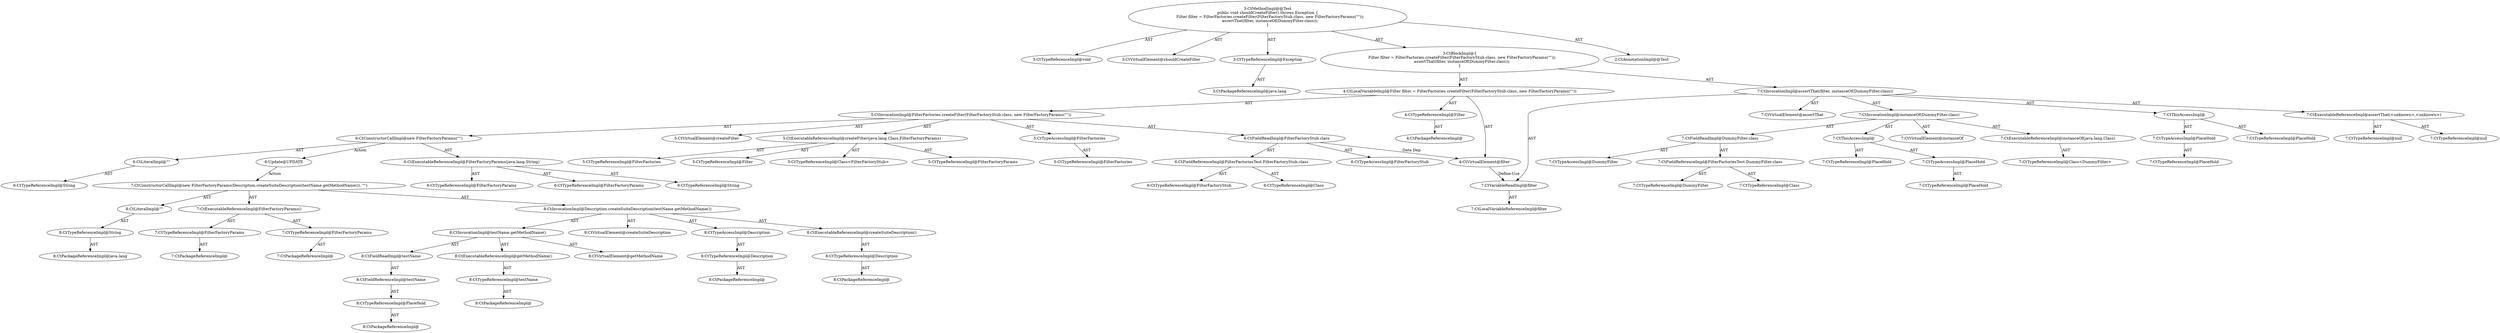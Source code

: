 digraph "shouldCreateFilter#?" {
0 [label="3:CtTypeReferenceImpl@void" shape=ellipse]
1 [label="3:CtVirtualElement@shouldCreateFilter" shape=ellipse]
2 [label="3:CtTypeReferenceImpl@Exception" shape=ellipse]
3 [label="3:CtPackageReferenceImpl@java.lang" shape=ellipse]
4 [label="4:CtTypeReferenceImpl@Filter" shape=ellipse]
5 [label="4:CtPackageReferenceImpl@" shape=ellipse]
6 [label="5:CtExecutableReferenceImpl@createFilter(java.lang.Class,FilterFactoryParams)" shape=ellipse]
7 [label="5:CtTypeReferenceImpl@FilterFactories" shape=ellipse]
8 [label="5:CtTypeReferenceImpl@Filter" shape=ellipse]
9 [label="5:CtTypeReferenceImpl@Class<FilterFactoryStub>" shape=ellipse]
10 [label="5:CtTypeReferenceImpl@FilterFactoryParams" shape=ellipse]
11 [label="5:CtVirtualElement@createFilter" shape=ellipse]
12 [label="5:CtTypeAccessImpl@FilterFactories" shape=ellipse]
13 [label="5:CtTypeReferenceImpl@FilterFactories" shape=ellipse]
14 [label="6:CtFieldReferenceImpl@FilterFactoriesTest.FilterFactoryStub.class" shape=ellipse]
15 [label="6:CtTypeReferenceImpl@FilterFactoryStub" shape=ellipse]
16 [label="6:CtTypeReferenceImpl@Class" shape=ellipse]
17 [label="6:CtFieldReadImpl@FilterFactoryStub.class" shape=ellipse]
18 [label="6:CtTypeAccessImpl@FilterFactoryStub" shape=ellipse]
19 [label="6:CtExecutableReferenceImpl@FilterFactoryParams(java.lang.String)" shape=ellipse]
20 [label="6:CtTypeReferenceImpl@FilterFactoryParams" shape=ellipse]
21 [label="6:CtTypeReferenceImpl@FilterFactoryParams" shape=ellipse]
22 [label="6:CtTypeReferenceImpl@String" shape=ellipse]
23 [label="6:CtLiteralImpl@\"\"" shape=ellipse]
24 [label="6:CtTypeReferenceImpl@String" shape=ellipse]
25 [label="6:CtConstructorCallImpl@new FilterFactoryParams(\"\")" shape=ellipse]
26 [label="5:CtInvocationImpl@FilterFactories.createFilter(FilterFactoryStub.class, new FilterFactoryParams(\"\"))" shape=ellipse]
27 [label="4:CtVirtualElement@filter" shape=ellipse]
28 [label="4:CtLocalVariableImpl@Filter filter = FilterFactories.createFilter(FilterFactoryStub.class, new FilterFactoryParams(\"\"))" shape=ellipse]
29 [label="7:CtExecutableReferenceImpl@assertThat(<unknown>,<unknown>)" shape=ellipse]
30 [label="7:CtTypeReferenceImpl@null" shape=ellipse]
31 [label="7:CtTypeReferenceImpl@null" shape=ellipse]
32 [label="7:CtVirtualElement@assertThat" shape=ellipse]
33 [label="7:CtTypeAccessImpl@PlaceHold" shape=ellipse]
34 [label="7:CtTypeReferenceImpl@PlaceHold" shape=ellipse]
35 [label="7:CtThisAccessImpl@" shape=ellipse]
36 [label="7:CtTypeReferenceImpl@PlaceHold" shape=ellipse]
37 [label="7:CtVariableReadImpl@filter" shape=ellipse]
38 [label="7:CtLocalVariableReferenceImpl@filter" shape=ellipse]
39 [label="7:CtExecutableReferenceImpl@instanceOf(java.lang.Class)" shape=ellipse]
40 [label="7:CtTypeReferenceImpl@Class<DummyFilter>" shape=ellipse]
41 [label="7:CtVirtualElement@instanceOf" shape=ellipse]
42 [label="7:CtTypeAccessImpl@PlaceHold" shape=ellipse]
43 [label="7:CtTypeReferenceImpl@PlaceHold" shape=ellipse]
44 [label="7:CtThisAccessImpl@" shape=ellipse]
45 [label="7:CtTypeReferenceImpl@PlaceHold" shape=ellipse]
46 [label="7:CtFieldReferenceImpl@FilterFactoriesTest.DummyFilter.class" shape=ellipse]
47 [label="7:CtTypeReferenceImpl@DummyFilter" shape=ellipse]
48 [label="7:CtTypeReferenceImpl@Class" shape=ellipse]
49 [label="7:CtFieldReadImpl@DummyFilter.class" shape=ellipse]
50 [label="7:CtTypeAccessImpl@DummyFilter" shape=ellipse]
51 [label="7:CtInvocationImpl@instanceOf(DummyFilter.class)" shape=ellipse]
52 [label="7:CtInvocationImpl@assertThat(filter, instanceOf(DummyFilter.class))" shape=ellipse]
53 [label="3:CtBlockImpl@\{
    Filter filter = FilterFactories.createFilter(FilterFactoryStub.class, new FilterFactoryParams(\"\"));
    assertThat(filter, instanceOf(DummyFilter.class));
\}" shape=ellipse]
54 [label="3:CtMethodImpl@@Test
public void shouldCreateFilter() throws Exception \{
    Filter filter = FilterFactories.createFilter(FilterFactoryStub.class, new FilterFactoryParams(\"\"));
    assertThat(filter, instanceOf(DummyFilter.class));
\}" shape=ellipse]
55 [label="2:CtAnnotationImpl@@Test" shape=ellipse]
56 [label="6:Update@UPDATE" shape=ellipse]
57 [label="7:CtPackageReferenceImpl@" shape=ellipse]
58 [label="7:CtTypeReferenceImpl@FilterFactoryParams" shape=ellipse]
59 [label="7:CtPackageReferenceImpl@" shape=ellipse]
60 [label="7:CtTypeReferenceImpl@FilterFactoryParams" shape=ellipse]
61 [label="7:CtExecutableReferenceImpl@FilterFactoryParams()" shape=ellipse]
62 [label="8:CtPackageReferenceImpl@" shape=ellipse]
63 [label="8:CtTypeReferenceImpl@Description" shape=ellipse]
64 [label="8:CtTypeAccessImpl@Description" shape=ellipse]
65 [label="8:CtPackageReferenceImpl@" shape=ellipse]
66 [label="8:CtTypeReferenceImpl@Description" shape=ellipse]
67 [label="8:CtExecutableReferenceImpl@createSuiteDescription()" shape=ellipse]
68 [label="8:CtPackageReferenceImpl@" shape=ellipse]
69 [label="8:CtTypeReferenceImpl@PlaceHold" shape=ellipse]
70 [label="8:CtFieldReferenceImpl@testName" shape=ellipse]
71 [label="8:CtFieldReadImpl@testName" shape=ellipse]
72 [label="8:CtPackageReferenceImpl@" shape=ellipse]
73 [label="8:CtTypeReferenceImpl@testName" shape=ellipse]
74 [label="8:CtExecutableReferenceImpl@getMethodName()" shape=ellipse]
75 [label="8:CtInvocationImpl@testName.getMethodName()" shape=ellipse]
76 [label="8:CtVirtualElement@getMethodName" shape=ellipse]
77 [label="8:CtInvocationImpl@Description.createSuiteDescription(testName.getMethodName())" shape=ellipse]
78 [label="8:CtVirtualElement@createSuiteDescription" shape=ellipse]
79 [label="8:CtPackageReferenceImpl@java.lang" shape=ellipse]
80 [label="8:CtTypeReferenceImpl@String" shape=ellipse]
81 [label="8:CtLiteralImpl@\"\"" shape=ellipse]
82 [label="7:CtConstructorCallImpl@new FilterFactoryParams(Description.createSuiteDescription(testName.getMethodName()), \"\")" shape=ellipse]
2 -> 3 [label="AST"];
4 -> 5 [label="AST"];
6 -> 7 [label="AST"];
6 -> 8 [label="AST"];
6 -> 9 [label="AST"];
6 -> 10 [label="AST"];
12 -> 13 [label="AST"];
14 -> 15 [label="AST"];
14 -> 16 [label="AST"];
17 -> 18 [label="AST"];
17 -> 14 [label="AST"];
17 -> 27 [label="Data Dep"];
19 -> 20 [label="AST"];
19 -> 21 [label="AST"];
19 -> 22 [label="AST"];
23 -> 24 [label="AST"];
25 -> 19 [label="AST"];
25 -> 23 [label="AST"];
25 -> 56 [label="Action"];
26 -> 11 [label="AST"];
26 -> 12 [label="AST"];
26 -> 6 [label="AST"];
26 -> 17 [label="AST"];
26 -> 25 [label="AST"];
27 -> 37 [label="Define-Use"];
28 -> 27 [label="AST"];
28 -> 4 [label="AST"];
28 -> 26 [label="AST"];
29 -> 30 [label="AST"];
29 -> 31 [label="AST"];
33 -> 34 [label="AST"];
35 -> 36 [label="AST"];
35 -> 33 [label="AST"];
37 -> 38 [label="AST"];
39 -> 40 [label="AST"];
42 -> 43 [label="AST"];
44 -> 45 [label="AST"];
44 -> 42 [label="AST"];
46 -> 47 [label="AST"];
46 -> 48 [label="AST"];
49 -> 50 [label="AST"];
49 -> 46 [label="AST"];
51 -> 41 [label="AST"];
51 -> 44 [label="AST"];
51 -> 39 [label="AST"];
51 -> 49 [label="AST"];
52 -> 32 [label="AST"];
52 -> 35 [label="AST"];
52 -> 29 [label="AST"];
52 -> 37 [label="AST"];
52 -> 51 [label="AST"];
53 -> 28 [label="AST"];
53 -> 52 [label="AST"];
54 -> 1 [label="AST"];
54 -> 55 [label="AST"];
54 -> 0 [label="AST"];
54 -> 2 [label="AST"];
54 -> 53 [label="AST"];
56 -> 82 [label="Action"];
58 -> 57 [label="AST"];
60 -> 59 [label="AST"];
61 -> 58 [label="AST"];
61 -> 60 [label="AST"];
63 -> 62 [label="AST"];
64 -> 63 [label="AST"];
66 -> 65 [label="AST"];
67 -> 66 [label="AST"];
69 -> 68 [label="AST"];
70 -> 69 [label="AST"];
71 -> 70 [label="AST"];
73 -> 72 [label="AST"];
74 -> 73 [label="AST"];
75 -> 76 [label="AST"];
75 -> 71 [label="AST"];
75 -> 74 [label="AST"];
77 -> 78 [label="AST"];
77 -> 64 [label="AST"];
77 -> 67 [label="AST"];
77 -> 75 [label="AST"];
80 -> 79 [label="AST"];
81 -> 80 [label="AST"];
82 -> 61 [label="AST"];
82 -> 77 [label="AST"];
82 -> 81 [label="AST"];
}